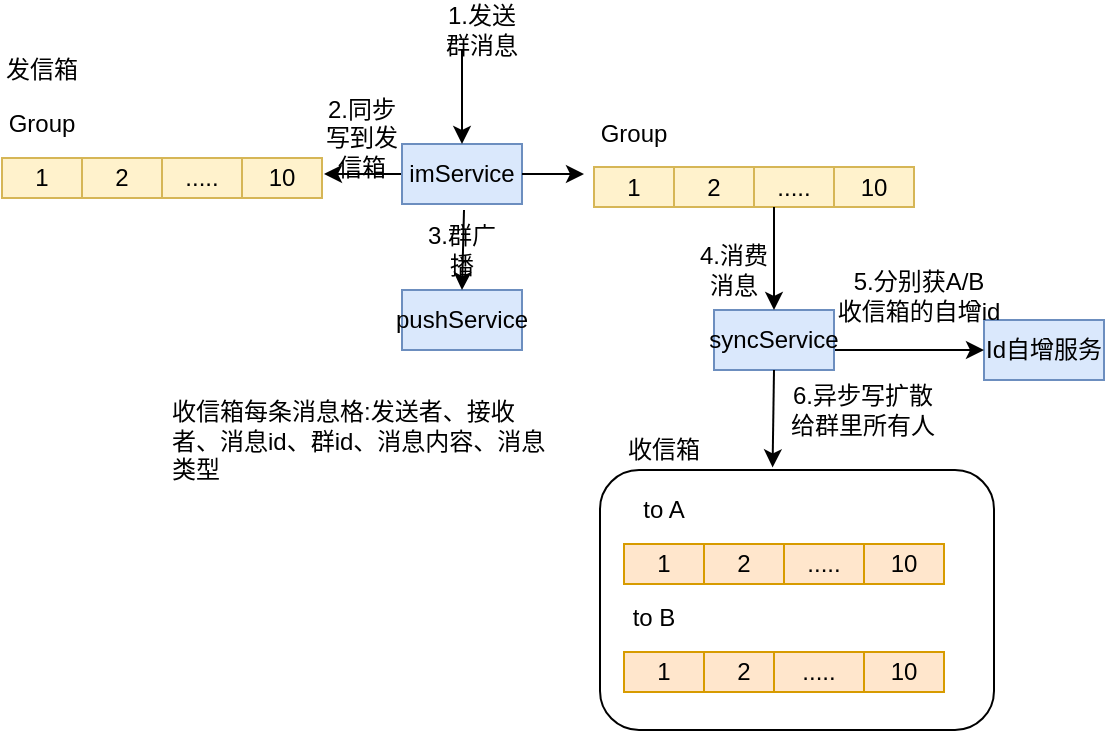 <mxfile version="12.4.8" type="github">
  <diagram id="KFPWuCin9HiiDJ0GUUOY" name="Page-1">
    <mxGraphModel dx="773" dy="427" grid="1" gridSize="10" guides="1" tooltips="1" connect="1" arrows="1" fold="1" page="1" pageScale="1" pageWidth="827" pageHeight="1169" math="0" shadow="0">
      <root>
        <mxCell id="0"/>
        <mxCell id="1" parent="0"/>
        <mxCell id="gE9azoA6skdPwoxY1DG7-41" value="" style="rounded=1;whiteSpace=wrap;html=1;" parent="1" vertex="1">
          <mxGeometry x="358" y="290" width="197" height="130" as="geometry"/>
        </mxCell>
        <mxCell id="gE9azoA6skdPwoxY1DG7-1" value="1" style="rounded=0;whiteSpace=wrap;html=1;fillColor=#fff2cc;strokeColor=#d6b656;" parent="1" vertex="1">
          <mxGeometry x="59" y="134" width="40" height="20" as="geometry"/>
        </mxCell>
        <mxCell id="gE9azoA6skdPwoxY1DG7-3" value="2" style="rounded=0;whiteSpace=wrap;html=1;fillColor=#fff2cc;strokeColor=#d6b656;" parent="1" vertex="1">
          <mxGeometry x="99" y="134" width="40" height="20" as="geometry"/>
        </mxCell>
        <mxCell id="gE9azoA6skdPwoxY1DG7-4" value="....." style="rounded=0;whiteSpace=wrap;html=1;fillColor=#fff2cc;strokeColor=#d6b656;" parent="1" vertex="1">
          <mxGeometry x="139" y="134" width="40" height="20" as="geometry"/>
        </mxCell>
        <mxCell id="gE9azoA6skdPwoxY1DG7-5" value="10" style="rounded=0;whiteSpace=wrap;html=1;fillColor=#fff2cc;strokeColor=#d6b656;" parent="1" vertex="1">
          <mxGeometry x="179" y="134" width="40" height="20" as="geometry"/>
        </mxCell>
        <mxCell id="gE9azoA6skdPwoxY1DG7-14" value="Group" style="text;html=1;strokeColor=none;fillColor=none;align=center;verticalAlign=middle;whiteSpace=wrap;rounded=0;" parent="1" vertex="1">
          <mxGeometry x="59" y="107" width="40" height="20" as="geometry"/>
        </mxCell>
        <mxCell id="gE9azoA6skdPwoxY1DG7-20" value="1" style="rounded=0;whiteSpace=wrap;html=1;fillColor=#ffe6cc;strokeColor=#d79b00;" parent="1" vertex="1">
          <mxGeometry x="370" y="327" width="40" height="20" as="geometry"/>
        </mxCell>
        <mxCell id="gE9azoA6skdPwoxY1DG7-21" value="2" style="rounded=0;whiteSpace=wrap;html=1;fillColor=#ffe6cc;strokeColor=#d79b00;" parent="1" vertex="1">
          <mxGeometry x="410" y="327" width="40" height="20" as="geometry"/>
        </mxCell>
        <mxCell id="gE9azoA6skdPwoxY1DG7-22" value="....." style="rounded=0;whiteSpace=wrap;html=1;fillColor=#ffe6cc;strokeColor=#d79b00;" parent="1" vertex="1">
          <mxGeometry x="450" y="327" width="40" height="20" as="geometry"/>
        </mxCell>
        <mxCell id="gE9azoA6skdPwoxY1DG7-23" value="10" style="rounded=0;whiteSpace=wrap;html=1;fillColor=#ffe6cc;strokeColor=#d79b00;" parent="1" vertex="1">
          <mxGeometry x="490" y="327" width="40" height="20" as="geometry"/>
        </mxCell>
        <mxCell id="gE9azoA6skdPwoxY1DG7-24" value="to A" style="text;html=1;strokeColor=none;fillColor=none;align=center;verticalAlign=middle;whiteSpace=wrap;rounded=0;" parent="1" vertex="1">
          <mxGeometry x="370" y="300" width="40" height="20" as="geometry"/>
        </mxCell>
        <mxCell id="gE9azoA6skdPwoxY1DG7-25" value="1" style="rounded=0;whiteSpace=wrap;html=1;fillColor=#ffe6cc;strokeColor=#d79b00;" parent="1" vertex="1">
          <mxGeometry x="370" y="381" width="40" height="20" as="geometry"/>
        </mxCell>
        <mxCell id="gE9azoA6skdPwoxY1DG7-26" value="2" style="rounded=0;whiteSpace=wrap;html=1;fillColor=#ffe6cc;strokeColor=#d79b00;" parent="1" vertex="1">
          <mxGeometry x="410" y="381" width="40" height="20" as="geometry"/>
        </mxCell>
        <mxCell id="gE9azoA6skdPwoxY1DG7-27" value="....." style="rounded=0;whiteSpace=wrap;html=1;fillColor=#ffe6cc;strokeColor=#d79b00;" parent="1" vertex="1">
          <mxGeometry x="445" y="381" width="45" height="20" as="geometry"/>
        </mxCell>
        <mxCell id="gE9azoA6skdPwoxY1DG7-28" value="10" style="rounded=0;whiteSpace=wrap;html=1;fillColor=#ffe6cc;strokeColor=#d79b00;" parent="1" vertex="1">
          <mxGeometry x="490" y="381" width="40" height="20" as="geometry"/>
        </mxCell>
        <mxCell id="gE9azoA6skdPwoxY1DG7-29" value="to B" style="text;html=1;strokeColor=none;fillColor=none;align=center;verticalAlign=middle;whiteSpace=wrap;rounded=0;" parent="1" vertex="1">
          <mxGeometry x="365" y="354" width="40" height="20" as="geometry"/>
        </mxCell>
        <mxCell id="gE9azoA6skdPwoxY1DG7-31" value="" style="endArrow=classic;html=1;exitX=0;exitY=0.5;exitDx=0;exitDy=0;" parent="1" source="gE9azoA6skdPwoxY1DG7-32" edge="1">
          <mxGeometry width="50" height="50" relative="1" as="geometry">
            <mxPoint x="379" y="107" as="sourcePoint"/>
            <mxPoint x="220" y="142" as="targetPoint"/>
          </mxGeometry>
        </mxCell>
        <mxCell id="gE9azoA6skdPwoxY1DG7-32" value="imService" style="rounded=0;whiteSpace=wrap;html=1;fillColor=#dae8fc;strokeColor=#6c8ebf;" parent="1" vertex="1">
          <mxGeometry x="259" y="127" width="60" height="30" as="geometry"/>
        </mxCell>
        <mxCell id="gE9azoA6skdPwoxY1DG7-34" value="" style="endArrow=classic;html=1;exitX=1;exitY=0.5;exitDx=0;exitDy=0;" parent="1" source="gE9azoA6skdPwoxY1DG7-32" edge="1">
          <mxGeometry width="50" height="50" relative="1" as="geometry">
            <mxPoint x="329" y="152" as="sourcePoint"/>
            <mxPoint x="350" y="142" as="targetPoint"/>
          </mxGeometry>
        </mxCell>
        <mxCell id="gE9azoA6skdPwoxY1DG7-35" value="&lt;br&gt;收信箱每条消息格:发送者、接收者、消息id、群id、消息内容、消息类型" style="text;html=1;strokeColor=none;fillColor=none;spacing=5;spacingTop=-20;whiteSpace=wrap;overflow=hidden;rounded=0;" parent="1" vertex="1">
          <mxGeometry x="139" y="250" width="203" height="67" as="geometry"/>
        </mxCell>
        <mxCell id="gE9azoA6skdPwoxY1DG7-36" value="Id自增服务" style="rounded=0;whiteSpace=wrap;html=1;fillColor=#dae8fc;strokeColor=#6c8ebf;" parent="1" vertex="1">
          <mxGeometry x="550" y="215" width="60" height="30" as="geometry"/>
        </mxCell>
        <mxCell id="gE9azoA6skdPwoxY1DG7-38" value="5.分别获A/B&lt;br&gt;收信箱的自增id" style="text;html=1;strokeColor=none;fillColor=none;align=center;verticalAlign=middle;whiteSpace=wrap;rounded=0;" parent="1" vertex="1">
          <mxGeometry x="475" y="190" width="85" height="25" as="geometry"/>
        </mxCell>
        <mxCell id="gE9azoA6skdPwoxY1DG7-40" value="" style="endArrow=classic;html=1;exitX=1;exitY=0.5;exitDx=0;exitDy=0;" parent="1" target="gE9azoA6skdPwoxY1DG7-36" edge="1">
          <mxGeometry width="50" height="50" relative="1" as="geometry">
            <mxPoint x="475" y="230" as="sourcePoint"/>
            <mxPoint x="550" y="231" as="targetPoint"/>
          </mxGeometry>
        </mxCell>
        <mxCell id="gE9azoA6skdPwoxY1DG7-42" value="收信箱" style="text;html=1;strokeColor=none;fillColor=none;align=center;verticalAlign=middle;whiteSpace=wrap;rounded=0;" parent="1" vertex="1">
          <mxGeometry x="370" y="270" width="40" height="20" as="geometry"/>
        </mxCell>
        <mxCell id="gE9azoA6skdPwoxY1DG7-43" value="发信箱" style="text;html=1;strokeColor=none;fillColor=none;align=center;verticalAlign=middle;whiteSpace=wrap;rounded=0;" parent="1" vertex="1">
          <mxGeometry x="59" y="80" width="40" height="20" as="geometry"/>
        </mxCell>
        <mxCell id="FcSchCee7YfPz3O6282Y-2" value="pushService" style="rounded=0;whiteSpace=wrap;html=1;fillColor=#dae8fc;strokeColor=#6c8ebf;" vertex="1" parent="1">
          <mxGeometry x="259" y="200" width="60" height="30" as="geometry"/>
        </mxCell>
        <mxCell id="FcSchCee7YfPz3O6282Y-3" value="" style="endArrow=classic;html=1;entryX=0.5;entryY=0;entryDx=0;entryDy=0;" edge="1" parent="1" target="FcSchCee7YfPz3O6282Y-2">
          <mxGeometry width="50" height="50" relative="1" as="geometry">
            <mxPoint x="290" y="160" as="sourcePoint"/>
            <mxPoint x="110" y="460" as="targetPoint"/>
          </mxGeometry>
        </mxCell>
        <mxCell id="FcSchCee7YfPz3O6282Y-4" value="3.群广播" style="text;html=1;strokeColor=none;fillColor=none;align=center;verticalAlign=middle;whiteSpace=wrap;rounded=0;" vertex="1" parent="1">
          <mxGeometry x="269" y="170" width="40" height="20" as="geometry"/>
        </mxCell>
        <mxCell id="FcSchCee7YfPz3O6282Y-5" value="" style="endArrow=classic;html=1;exitX=0.25;exitY=1;exitDx=0;exitDy=0;" edge="1" parent="1" source="FcSchCee7YfPz3O6282Y-6" target="gE9azoA6skdPwoxY1DG7-32">
          <mxGeometry width="50" height="50" relative="1" as="geometry">
            <mxPoint x="293" y="90" as="sourcePoint"/>
            <mxPoint x="110" y="380" as="targetPoint"/>
          </mxGeometry>
        </mxCell>
        <mxCell id="FcSchCee7YfPz3O6282Y-6" value="1.发送群消息" style="text;html=1;strokeColor=none;fillColor=none;align=center;verticalAlign=middle;whiteSpace=wrap;rounded=0;" vertex="1" parent="1">
          <mxGeometry x="279" y="60" width="40" height="20" as="geometry"/>
        </mxCell>
        <mxCell id="FcSchCee7YfPz3O6282Y-7" value="1" style="rounded=0;whiteSpace=wrap;html=1;fillColor=#fff2cc;strokeColor=#d6b656;" vertex="1" parent="1">
          <mxGeometry x="355" y="138.5" width="40" height="20" as="geometry"/>
        </mxCell>
        <mxCell id="FcSchCee7YfPz3O6282Y-8" value="2" style="rounded=0;whiteSpace=wrap;html=1;fillColor=#fff2cc;strokeColor=#d6b656;" vertex="1" parent="1">
          <mxGeometry x="395" y="138.5" width="40" height="20" as="geometry"/>
        </mxCell>
        <mxCell id="FcSchCee7YfPz3O6282Y-9" value="....." style="rounded=0;whiteSpace=wrap;html=1;fillColor=#fff2cc;strokeColor=#d6b656;" vertex="1" parent="1">
          <mxGeometry x="435" y="138.5" width="40" height="20" as="geometry"/>
        </mxCell>
        <mxCell id="FcSchCee7YfPz3O6282Y-10" value="10" style="rounded=0;whiteSpace=wrap;html=1;fillColor=#fff2cc;strokeColor=#d6b656;" vertex="1" parent="1">
          <mxGeometry x="475" y="138.5" width="40" height="20" as="geometry"/>
        </mxCell>
        <mxCell id="FcSchCee7YfPz3O6282Y-11" value="Group" style="text;html=1;strokeColor=none;fillColor=none;align=center;verticalAlign=middle;whiteSpace=wrap;rounded=0;" vertex="1" parent="1">
          <mxGeometry x="355" y="111.5" width="40" height="20" as="geometry"/>
        </mxCell>
        <mxCell id="FcSchCee7YfPz3O6282Y-19" value="syncService" style="rounded=0;whiteSpace=wrap;html=1;fillColor=#dae8fc;strokeColor=#6c8ebf;" vertex="1" parent="1">
          <mxGeometry x="415" y="210" width="60" height="30" as="geometry"/>
        </mxCell>
        <mxCell id="FcSchCee7YfPz3O6282Y-20" value="" style="endArrow=classic;html=1;exitX=0.25;exitY=1;exitDx=0;exitDy=0;" edge="1" parent="1" source="FcSchCee7YfPz3O6282Y-9">
          <mxGeometry width="50" height="50" relative="1" as="geometry">
            <mxPoint x="550" y="260" as="sourcePoint"/>
            <mxPoint x="445" y="210" as="targetPoint"/>
          </mxGeometry>
        </mxCell>
        <mxCell id="FcSchCee7YfPz3O6282Y-21" value="" style="endArrow=classic;html=1;exitX=0.5;exitY=1;exitDx=0;exitDy=0;entryX=0.438;entryY=-0.01;entryDx=0;entryDy=0;entryPerimeter=0;" edge="1" parent="1" source="FcSchCee7YfPz3O6282Y-19" target="gE9azoA6skdPwoxY1DG7-41">
          <mxGeometry width="50" height="50" relative="1" as="geometry">
            <mxPoint x="452" y="250" as="sourcePoint"/>
            <mxPoint x="445" y="220" as="targetPoint"/>
          </mxGeometry>
        </mxCell>
        <mxCell id="FcSchCee7YfPz3O6282Y-22" value="4.消费消息" style="text;html=1;strokeColor=none;fillColor=none;align=center;verticalAlign=middle;whiteSpace=wrap;rounded=0;" vertex="1" parent="1">
          <mxGeometry x="405" y="180" width="40" height="20" as="geometry"/>
        </mxCell>
        <mxCell id="FcSchCee7YfPz3O6282Y-23" value="6.异步写扩散给群里所有人" style="text;html=1;strokeColor=none;fillColor=none;align=center;verticalAlign=middle;whiteSpace=wrap;rounded=0;" vertex="1" parent="1">
          <mxGeometry x="447.5" y="250" width="82.5" height="20" as="geometry"/>
        </mxCell>
        <mxCell id="FcSchCee7YfPz3O6282Y-24" value="2.同步写到发信箱" style="text;html=1;strokeColor=none;fillColor=none;align=center;verticalAlign=middle;whiteSpace=wrap;rounded=0;" vertex="1" parent="1">
          <mxGeometry x="219" y="114" width="40" height="20" as="geometry"/>
        </mxCell>
      </root>
    </mxGraphModel>
  </diagram>
</mxfile>
